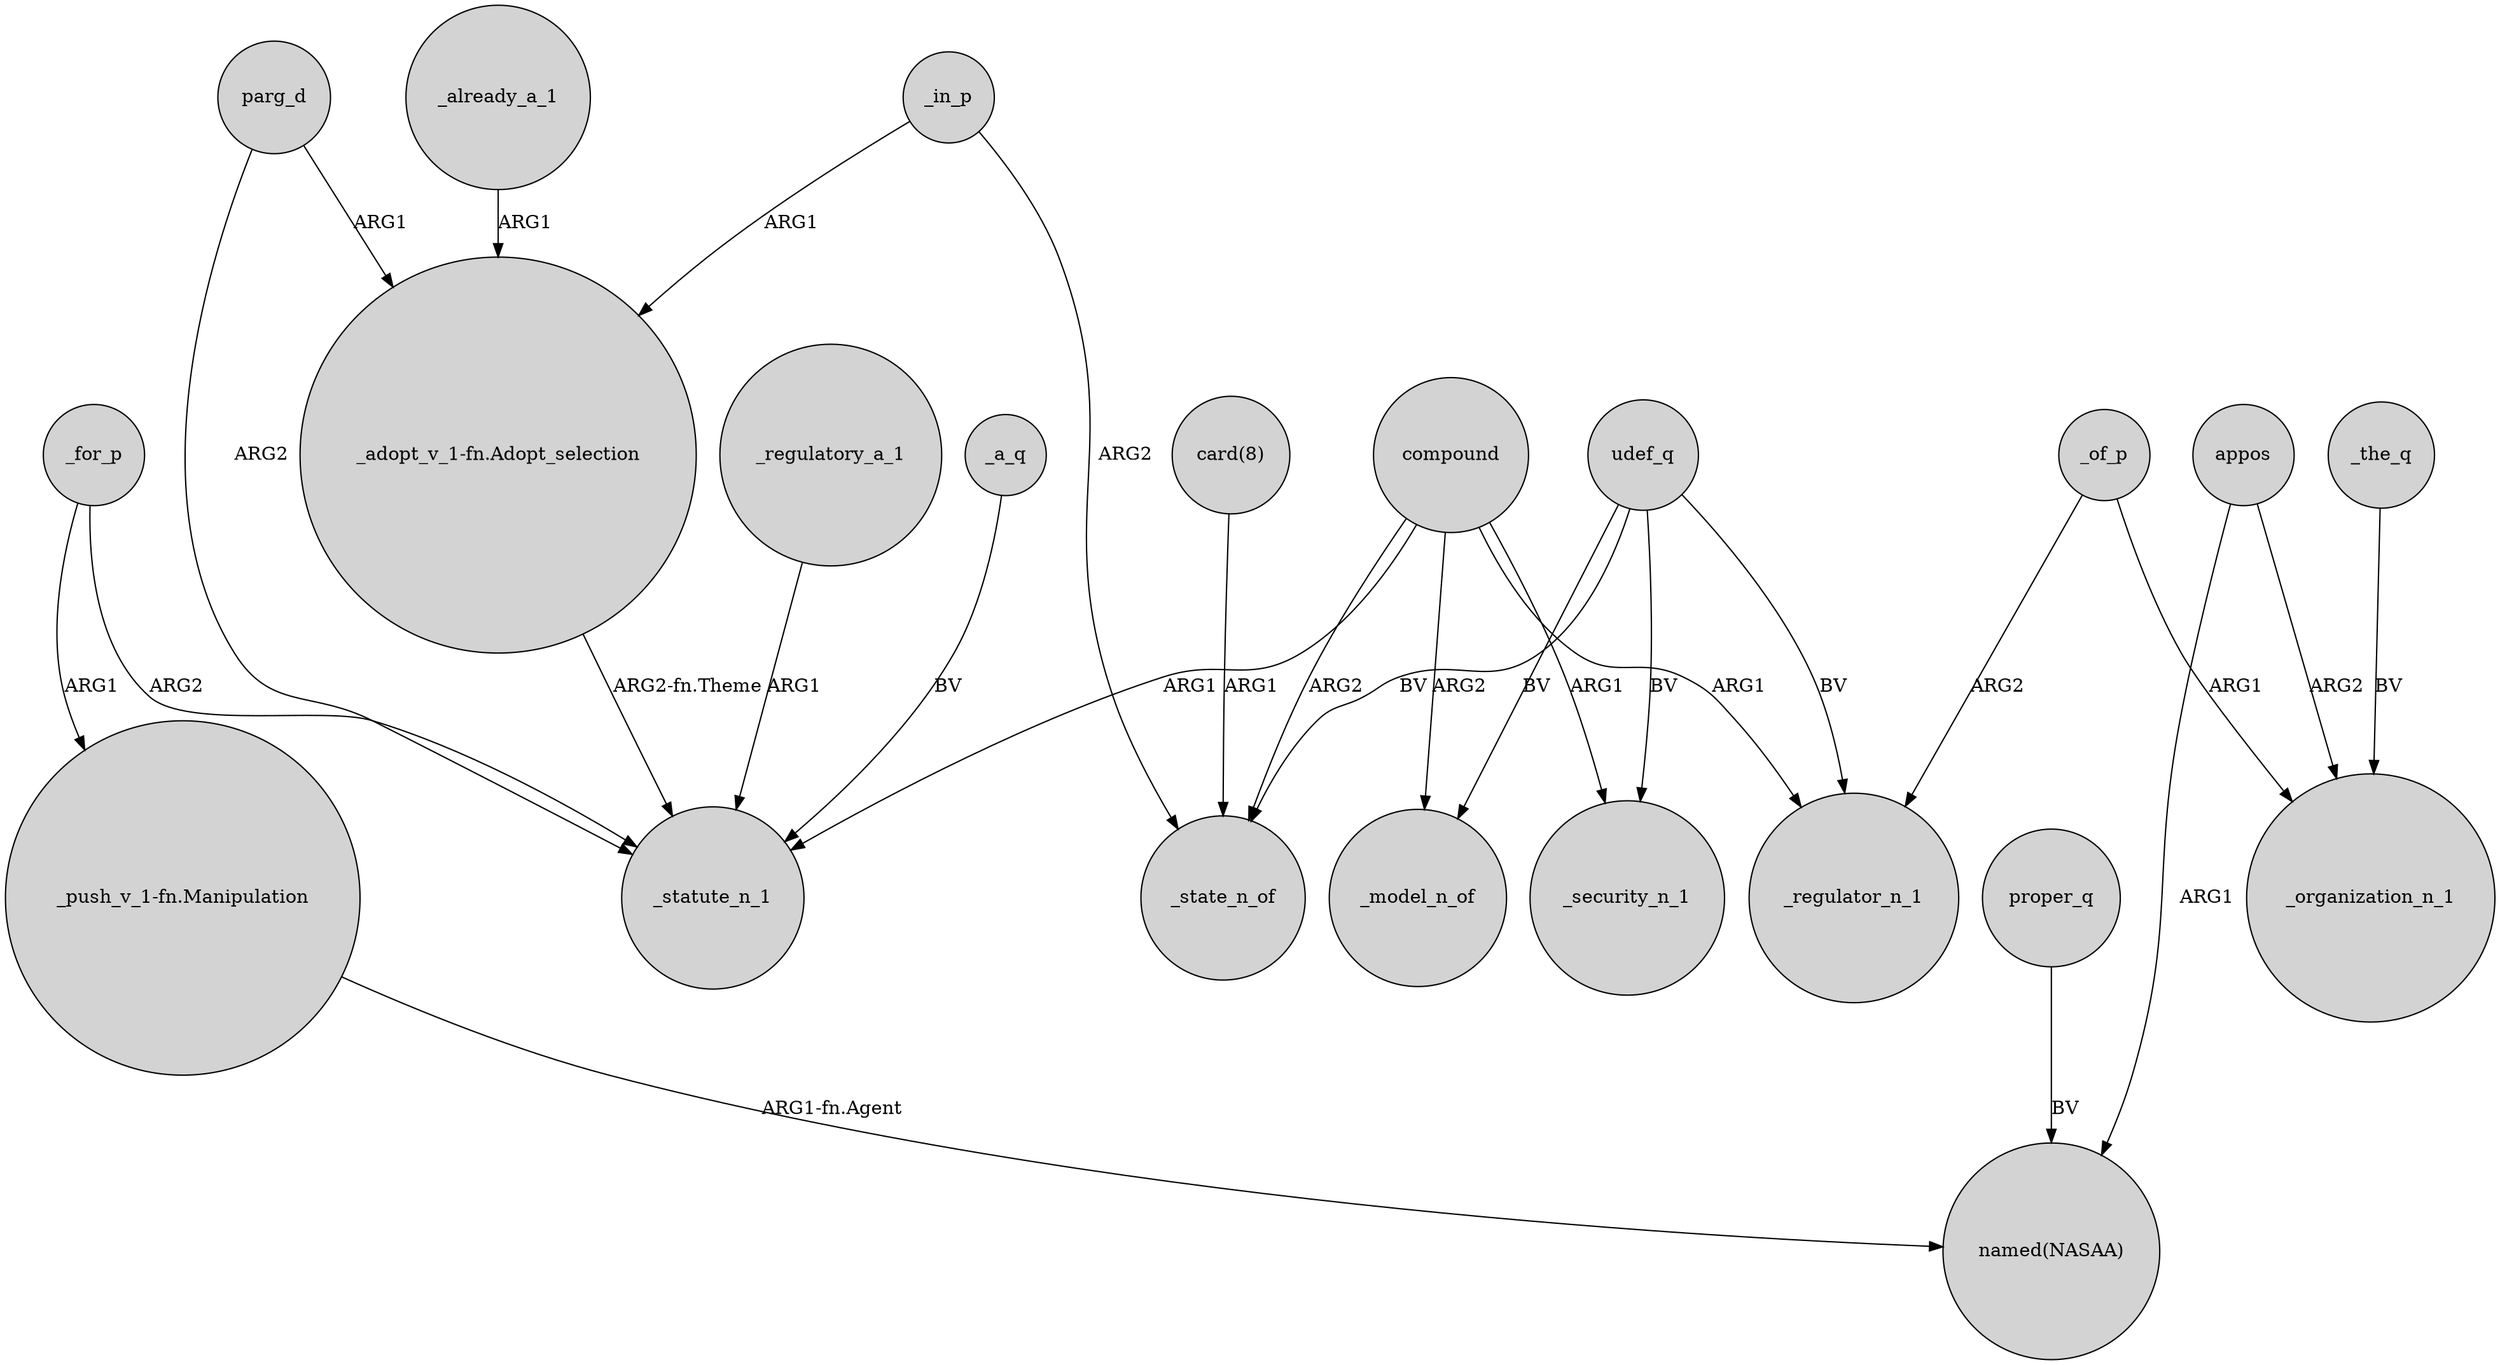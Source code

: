 digraph {
	node [shape=circle style=filled]
	parg_d -> _statute_n_1 [label=ARG2]
	appos -> _organization_n_1 [label=ARG2]
	"_push_v_1-fn.Manipulation" -> "named(NASAA)" [label="ARG1-fn.Agent"]
	"card(8)" -> _state_n_of [label=ARG1]
	udef_q -> _state_n_of [label=BV]
	compound -> _statute_n_1 [label=ARG1]
	compound -> _state_n_of [label=ARG2]
	_for_p -> "_push_v_1-fn.Manipulation" [label=ARG1]
	_for_p -> _statute_n_1 [label=ARG2]
	_in_p -> _state_n_of [label=ARG2]
	_of_p -> _organization_n_1 [label=ARG1]
	_of_p -> _regulator_n_1 [label=ARG2]
	compound -> _security_n_1 [label=ARG1]
	_a_q -> _statute_n_1 [label=BV]
	proper_q -> "named(NASAA)" [label=BV]
	_the_q -> _organization_n_1 [label=BV]
	_in_p -> "_adopt_v_1-fn.Adopt_selection" [label=ARG1]
	parg_d -> "_adopt_v_1-fn.Adopt_selection" [label=ARG1]
	"_adopt_v_1-fn.Adopt_selection" -> _statute_n_1 [label="ARG2-fn.Theme"]
	udef_q -> _model_n_of [label=BV]
	_regulatory_a_1 -> _statute_n_1 [label=ARG1]
	compound -> _regulator_n_1 [label=ARG1]
	appos -> "named(NASAA)" [label=ARG1]
	udef_q -> _regulator_n_1 [label=BV]
	_already_a_1 -> "_adopt_v_1-fn.Adopt_selection" [label=ARG1]
	udef_q -> _security_n_1 [label=BV]
	compound -> _model_n_of [label=ARG2]
}
